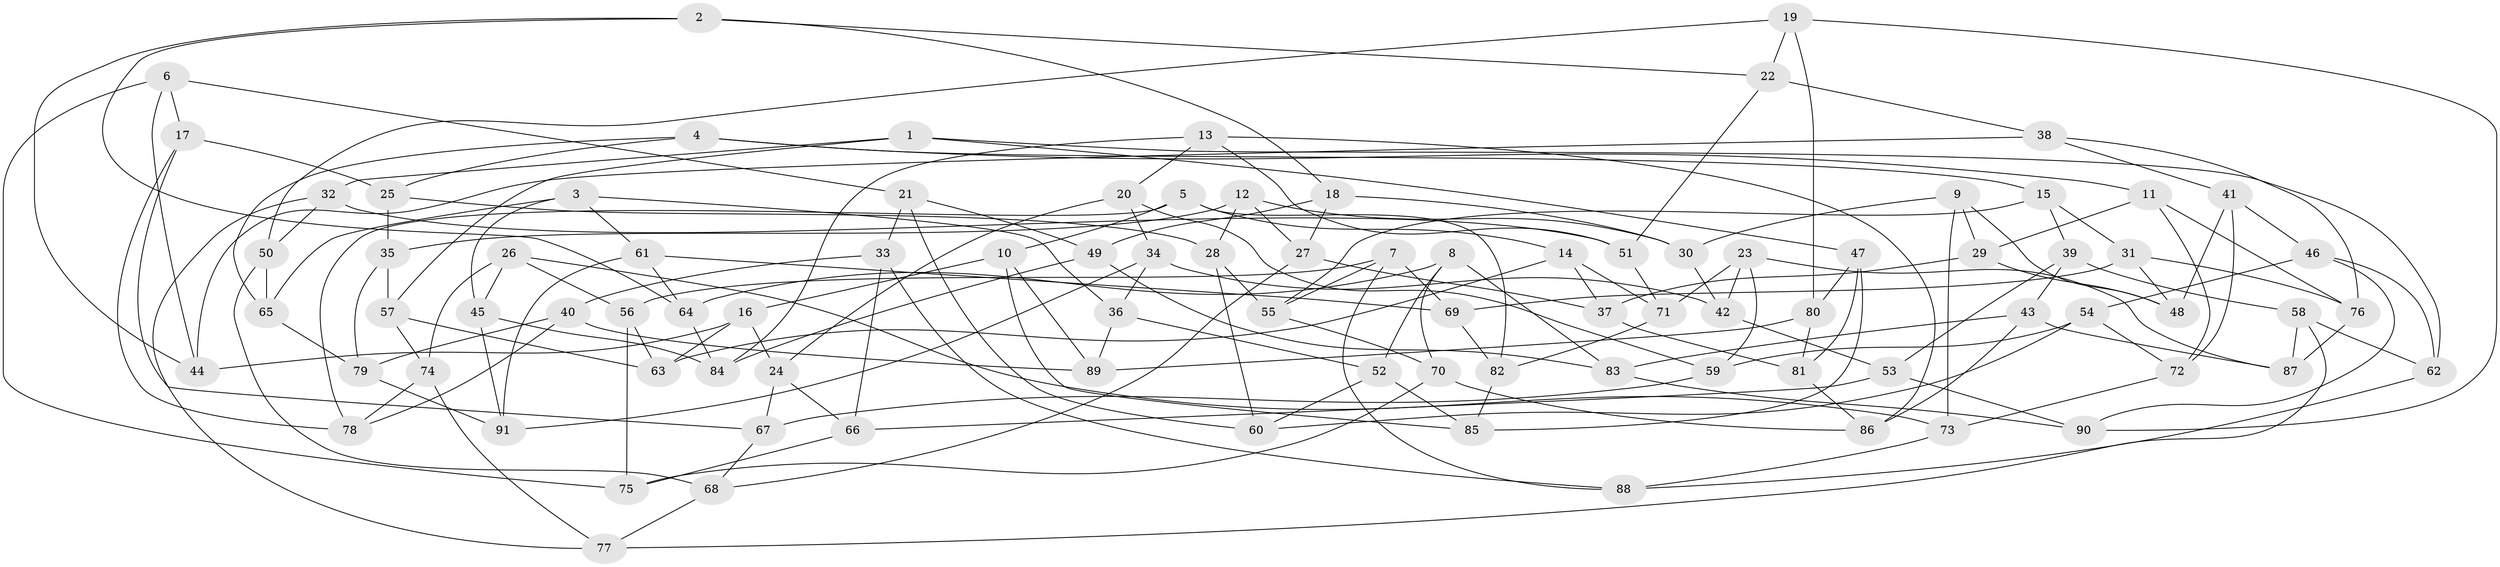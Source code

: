 // Generated by graph-tools (version 1.1) at 2025/26/03/09/25 03:26:55]
// undirected, 91 vertices, 182 edges
graph export_dot {
graph [start="1"]
  node [color=gray90,style=filled];
  1;
  2;
  3;
  4;
  5;
  6;
  7;
  8;
  9;
  10;
  11;
  12;
  13;
  14;
  15;
  16;
  17;
  18;
  19;
  20;
  21;
  22;
  23;
  24;
  25;
  26;
  27;
  28;
  29;
  30;
  31;
  32;
  33;
  34;
  35;
  36;
  37;
  38;
  39;
  40;
  41;
  42;
  43;
  44;
  45;
  46;
  47;
  48;
  49;
  50;
  51;
  52;
  53;
  54;
  55;
  56;
  57;
  58;
  59;
  60;
  61;
  62;
  63;
  64;
  65;
  66;
  67;
  68;
  69;
  70;
  71;
  72;
  73;
  74;
  75;
  76;
  77;
  78;
  79;
  80;
  81;
  82;
  83;
  84;
  85;
  86;
  87;
  88;
  89;
  90;
  91;
  1 -- 62;
  1 -- 32;
  1 -- 47;
  1 -- 57;
  2 -- 18;
  2 -- 44;
  2 -- 22;
  2 -- 64;
  3 -- 61;
  3 -- 65;
  3 -- 36;
  3 -- 45;
  4 -- 11;
  4 -- 65;
  4 -- 15;
  4 -- 25;
  5 -- 10;
  5 -- 14;
  5 -- 78;
  5 -- 82;
  6 -- 44;
  6 -- 21;
  6 -- 75;
  6 -- 17;
  7 -- 55;
  7 -- 88;
  7 -- 69;
  7 -- 56;
  8 -- 52;
  8 -- 83;
  8 -- 64;
  8 -- 70;
  9 -- 48;
  9 -- 73;
  9 -- 29;
  9 -- 30;
  10 -- 16;
  10 -- 85;
  10 -- 89;
  11 -- 72;
  11 -- 76;
  11 -- 29;
  12 -- 28;
  12 -- 27;
  12 -- 35;
  12 -- 30;
  13 -- 20;
  13 -- 86;
  13 -- 51;
  13 -- 84;
  14 -- 37;
  14 -- 63;
  14 -- 71;
  15 -- 39;
  15 -- 31;
  15 -- 55;
  16 -- 63;
  16 -- 24;
  16 -- 44;
  17 -- 67;
  17 -- 25;
  17 -- 78;
  18 -- 49;
  18 -- 30;
  18 -- 27;
  19 -- 90;
  19 -- 50;
  19 -- 22;
  19 -- 80;
  20 -- 24;
  20 -- 34;
  20 -- 59;
  21 -- 60;
  21 -- 49;
  21 -- 33;
  22 -- 51;
  22 -- 38;
  23 -- 59;
  23 -- 71;
  23 -- 42;
  23 -- 87;
  24 -- 66;
  24 -- 67;
  25 -- 28;
  25 -- 35;
  26 -- 73;
  26 -- 56;
  26 -- 74;
  26 -- 45;
  27 -- 37;
  27 -- 68;
  28 -- 55;
  28 -- 60;
  29 -- 48;
  29 -- 37;
  30 -- 42;
  31 -- 48;
  31 -- 69;
  31 -- 76;
  32 -- 77;
  32 -- 51;
  32 -- 50;
  33 -- 40;
  33 -- 88;
  33 -- 66;
  34 -- 91;
  34 -- 42;
  34 -- 36;
  35 -- 57;
  35 -- 79;
  36 -- 89;
  36 -- 52;
  37 -- 81;
  38 -- 44;
  38 -- 76;
  38 -- 41;
  39 -- 58;
  39 -- 43;
  39 -- 53;
  40 -- 79;
  40 -- 89;
  40 -- 78;
  41 -- 46;
  41 -- 48;
  41 -- 72;
  42 -- 53;
  43 -- 83;
  43 -- 87;
  43 -- 86;
  45 -- 91;
  45 -- 84;
  46 -- 62;
  46 -- 54;
  46 -- 90;
  47 -- 85;
  47 -- 80;
  47 -- 81;
  49 -- 84;
  49 -- 83;
  50 -- 68;
  50 -- 65;
  51 -- 71;
  52 -- 85;
  52 -- 60;
  53 -- 90;
  53 -- 66;
  54 -- 60;
  54 -- 59;
  54 -- 72;
  55 -- 70;
  56 -- 63;
  56 -- 75;
  57 -- 74;
  57 -- 63;
  58 -- 62;
  58 -- 77;
  58 -- 87;
  59 -- 67;
  61 -- 91;
  61 -- 64;
  61 -- 69;
  62 -- 88;
  64 -- 84;
  65 -- 79;
  66 -- 75;
  67 -- 68;
  68 -- 77;
  69 -- 82;
  70 -- 75;
  70 -- 86;
  71 -- 82;
  72 -- 73;
  73 -- 88;
  74 -- 78;
  74 -- 77;
  76 -- 87;
  79 -- 91;
  80 -- 89;
  80 -- 81;
  81 -- 86;
  82 -- 85;
  83 -- 90;
}
